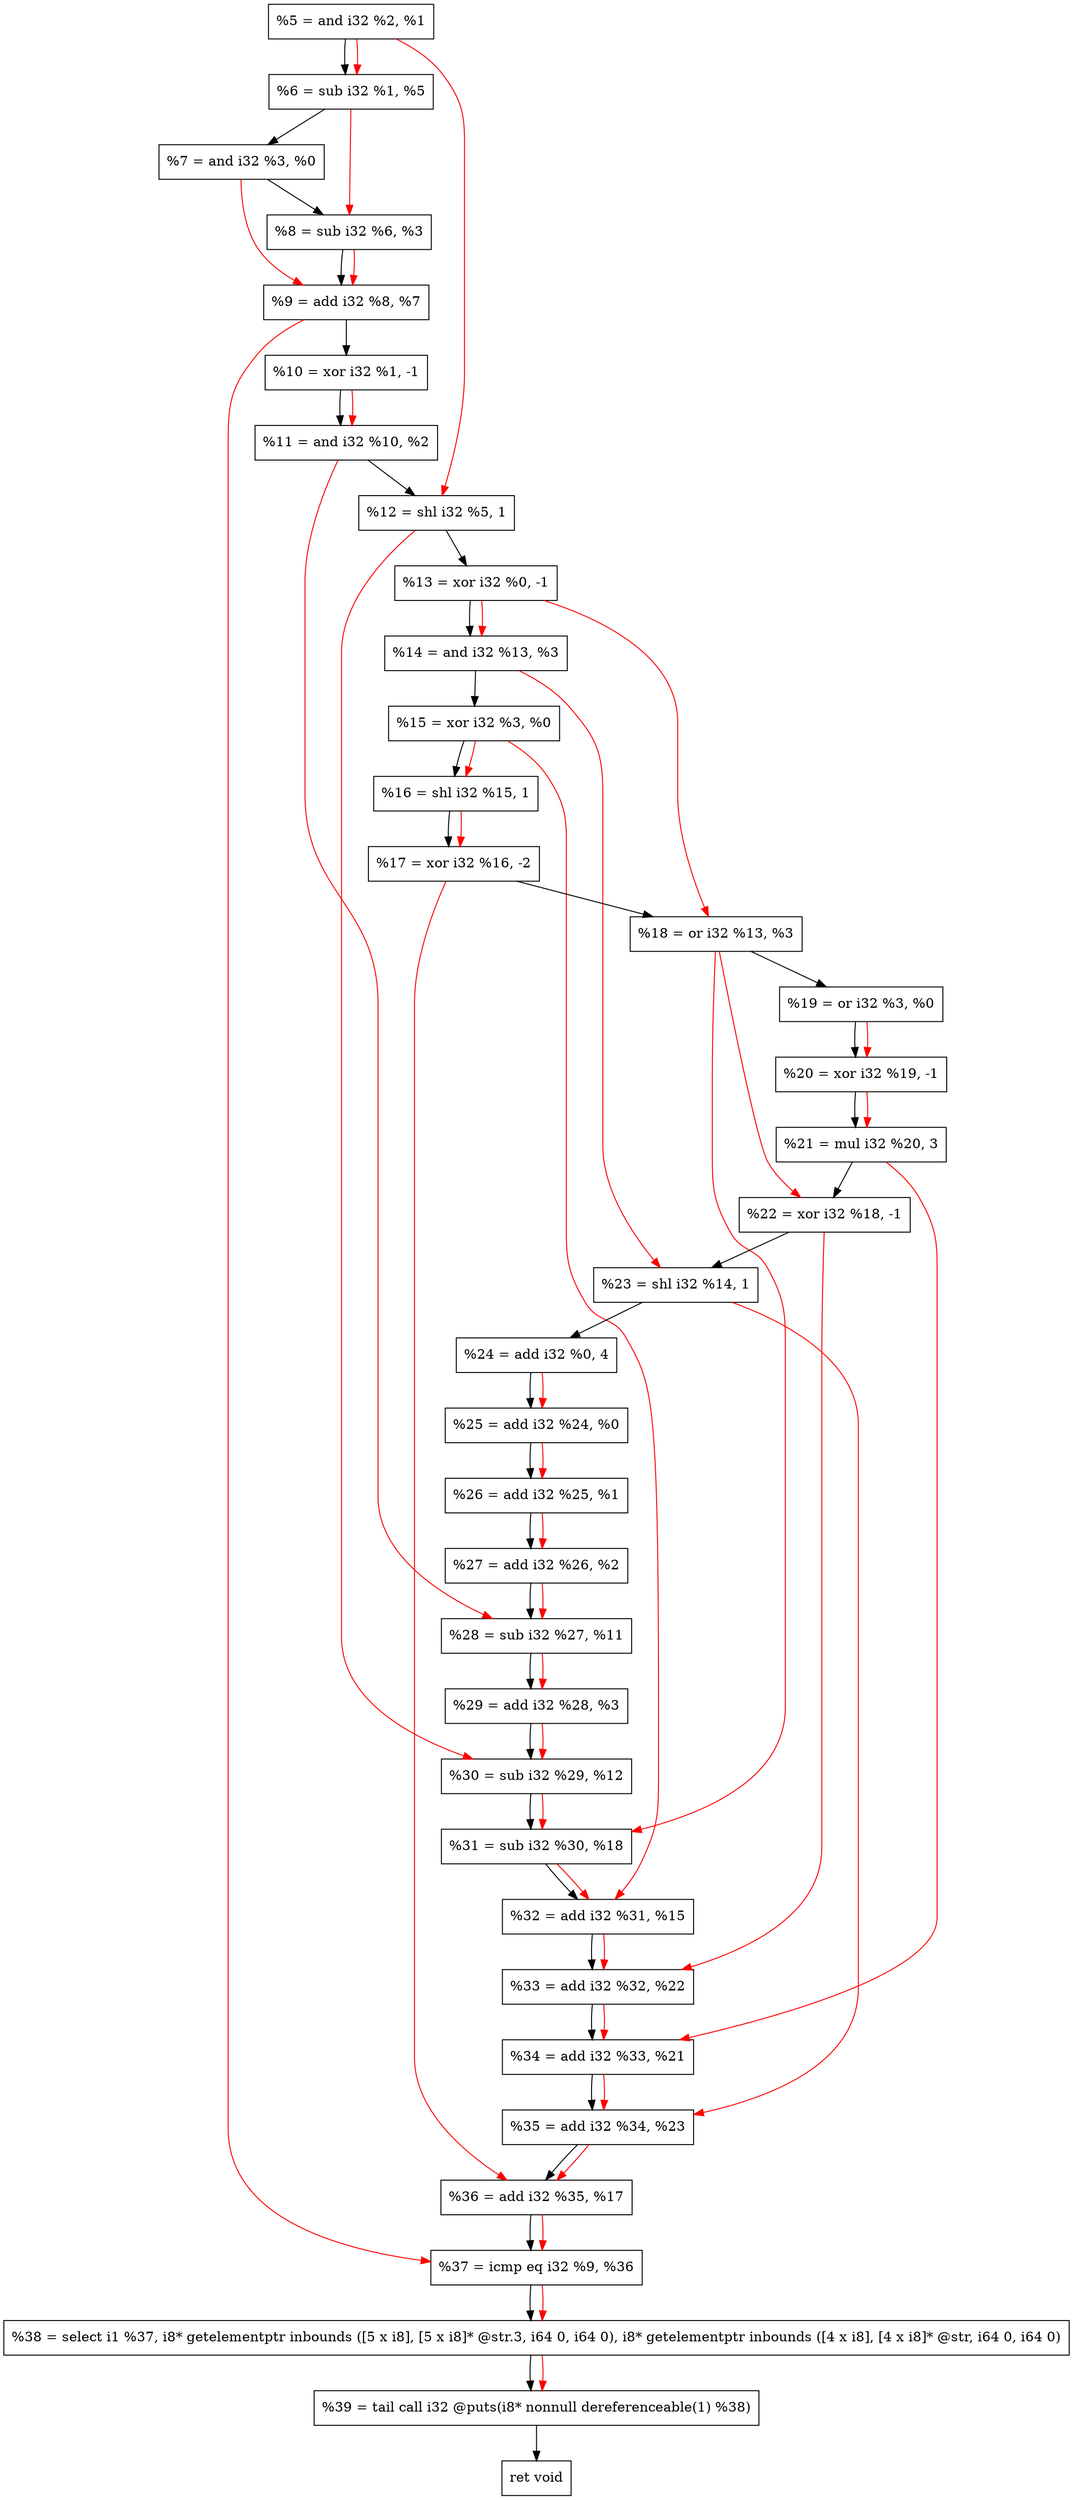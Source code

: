 digraph "DFG for'crackme' function" {
	Node0x23e19b0[shape=record, label="  %5 = and i32 %2, %1"];
	Node0x23e1a20[shape=record, label="  %6 = sub i32 %1, %5"];
	Node0x23e1a90[shape=record, label="  %7 = and i32 %3, %0"];
	Node0x23e1b00[shape=record, label="  %8 = sub i32 %6, %3"];
	Node0x23e1b70[shape=record, label="  %9 = add i32 %8, %7"];
	Node0x23e21f0[shape=record, label="  %10 = xor i32 %1, -1"];
	Node0x23e2260[shape=record, label="  %11 = and i32 %10, %2"];
	Node0x23e2300[shape=record, label="  %12 = shl i32 %5, 1"];
	Node0x23e2370[shape=record, label="  %13 = xor i32 %0, -1"];
	Node0x23e23e0[shape=record, label="  %14 = and i32 %13, %3"];
	Node0x23e2450[shape=record, label="  %15 = xor i32 %3, %0"];
	Node0x23e24c0[shape=record, label="  %16 = shl i32 %15, 1"];
	Node0x23e2560[shape=record, label="  %17 = xor i32 %16, -2"];
	Node0x23e25d0[shape=record, label="  %18 = or i32 %13, %3"];
	Node0x23e2640[shape=record, label="  %19 = or i32 %3, %0"];
	Node0x23e26b0[shape=record, label="  %20 = xor i32 %19, -1"];
	Node0x23e2750[shape=record, label="  %21 = mul i32 %20, 3"];
	Node0x23e27c0[shape=record, label="  %22 = xor i32 %18, -1"];
	Node0x23e2830[shape=record, label="  %23 = shl i32 %14, 1"];
	Node0x23e28d0[shape=record, label="  %24 = add i32 %0, 4"];
	Node0x23e2940[shape=record, label="  %25 = add i32 %24, %0"];
	Node0x23e29b0[shape=record, label="  %26 = add i32 %25, %1"];
	Node0x23e2a20[shape=record, label="  %27 = add i32 %26, %2"];
	Node0x23e2a90[shape=record, label="  %28 = sub i32 %27, %11"];
	Node0x23e2b00[shape=record, label="  %29 = add i32 %28, %3"];
	Node0x23e2b70[shape=record, label="  %30 = sub i32 %29, %12"];
	Node0x23e2be0[shape=record, label="  %31 = sub i32 %30, %18"];
	Node0x23e2c50[shape=record, label="  %32 = add i32 %31, %15"];
	Node0x23e2ed0[shape=record, label="  %33 = add i32 %32, %22"];
	Node0x23e2f40[shape=record, label="  %34 = add i32 %33, %21"];
	Node0x23e2fb0[shape=record, label="  %35 = add i32 %34, %23"];
	Node0x23e3020[shape=record, label="  %36 = add i32 %35, %17"];
	Node0x23e3090[shape=record, label="  %37 = icmp eq i32 %9, %36"];
	Node0x2382268[shape=record, label="  %38 = select i1 %37, i8* getelementptr inbounds ([5 x i8], [5 x i8]* @str.3, i64 0, i64 0), i8* getelementptr inbounds ([4 x i8], [4 x i8]* @str, i64 0, i64 0)"];
	Node0x23e3530[shape=record, label="  %39 = tail call i32 @puts(i8* nonnull dereferenceable(1) %38)"];
	Node0x23e3580[shape=record, label="  ret void"];
	Node0x23e19b0 -> Node0x23e1a20;
	Node0x23e1a20 -> Node0x23e1a90;
	Node0x23e1a90 -> Node0x23e1b00;
	Node0x23e1b00 -> Node0x23e1b70;
	Node0x23e1b70 -> Node0x23e21f0;
	Node0x23e21f0 -> Node0x23e2260;
	Node0x23e2260 -> Node0x23e2300;
	Node0x23e2300 -> Node0x23e2370;
	Node0x23e2370 -> Node0x23e23e0;
	Node0x23e23e0 -> Node0x23e2450;
	Node0x23e2450 -> Node0x23e24c0;
	Node0x23e24c0 -> Node0x23e2560;
	Node0x23e2560 -> Node0x23e25d0;
	Node0x23e25d0 -> Node0x23e2640;
	Node0x23e2640 -> Node0x23e26b0;
	Node0x23e26b0 -> Node0x23e2750;
	Node0x23e2750 -> Node0x23e27c0;
	Node0x23e27c0 -> Node0x23e2830;
	Node0x23e2830 -> Node0x23e28d0;
	Node0x23e28d0 -> Node0x23e2940;
	Node0x23e2940 -> Node0x23e29b0;
	Node0x23e29b0 -> Node0x23e2a20;
	Node0x23e2a20 -> Node0x23e2a90;
	Node0x23e2a90 -> Node0x23e2b00;
	Node0x23e2b00 -> Node0x23e2b70;
	Node0x23e2b70 -> Node0x23e2be0;
	Node0x23e2be0 -> Node0x23e2c50;
	Node0x23e2c50 -> Node0x23e2ed0;
	Node0x23e2ed0 -> Node0x23e2f40;
	Node0x23e2f40 -> Node0x23e2fb0;
	Node0x23e2fb0 -> Node0x23e3020;
	Node0x23e3020 -> Node0x23e3090;
	Node0x23e3090 -> Node0x2382268;
	Node0x2382268 -> Node0x23e3530;
	Node0x23e3530 -> Node0x23e3580;
edge [color=red]
	Node0x23e19b0 -> Node0x23e1a20;
	Node0x23e1a20 -> Node0x23e1b00;
	Node0x23e1b00 -> Node0x23e1b70;
	Node0x23e1a90 -> Node0x23e1b70;
	Node0x23e21f0 -> Node0x23e2260;
	Node0x23e19b0 -> Node0x23e2300;
	Node0x23e2370 -> Node0x23e23e0;
	Node0x23e2450 -> Node0x23e24c0;
	Node0x23e24c0 -> Node0x23e2560;
	Node0x23e2370 -> Node0x23e25d0;
	Node0x23e2640 -> Node0x23e26b0;
	Node0x23e26b0 -> Node0x23e2750;
	Node0x23e25d0 -> Node0x23e27c0;
	Node0x23e23e0 -> Node0x23e2830;
	Node0x23e28d0 -> Node0x23e2940;
	Node0x23e2940 -> Node0x23e29b0;
	Node0x23e29b0 -> Node0x23e2a20;
	Node0x23e2a20 -> Node0x23e2a90;
	Node0x23e2260 -> Node0x23e2a90;
	Node0x23e2a90 -> Node0x23e2b00;
	Node0x23e2b00 -> Node0x23e2b70;
	Node0x23e2300 -> Node0x23e2b70;
	Node0x23e2b70 -> Node0x23e2be0;
	Node0x23e25d0 -> Node0x23e2be0;
	Node0x23e2be0 -> Node0x23e2c50;
	Node0x23e2450 -> Node0x23e2c50;
	Node0x23e2c50 -> Node0x23e2ed0;
	Node0x23e27c0 -> Node0x23e2ed0;
	Node0x23e2ed0 -> Node0x23e2f40;
	Node0x23e2750 -> Node0x23e2f40;
	Node0x23e2f40 -> Node0x23e2fb0;
	Node0x23e2830 -> Node0x23e2fb0;
	Node0x23e2fb0 -> Node0x23e3020;
	Node0x23e2560 -> Node0x23e3020;
	Node0x23e1b70 -> Node0x23e3090;
	Node0x23e3020 -> Node0x23e3090;
	Node0x23e3090 -> Node0x2382268;
	Node0x2382268 -> Node0x23e3530;
}
